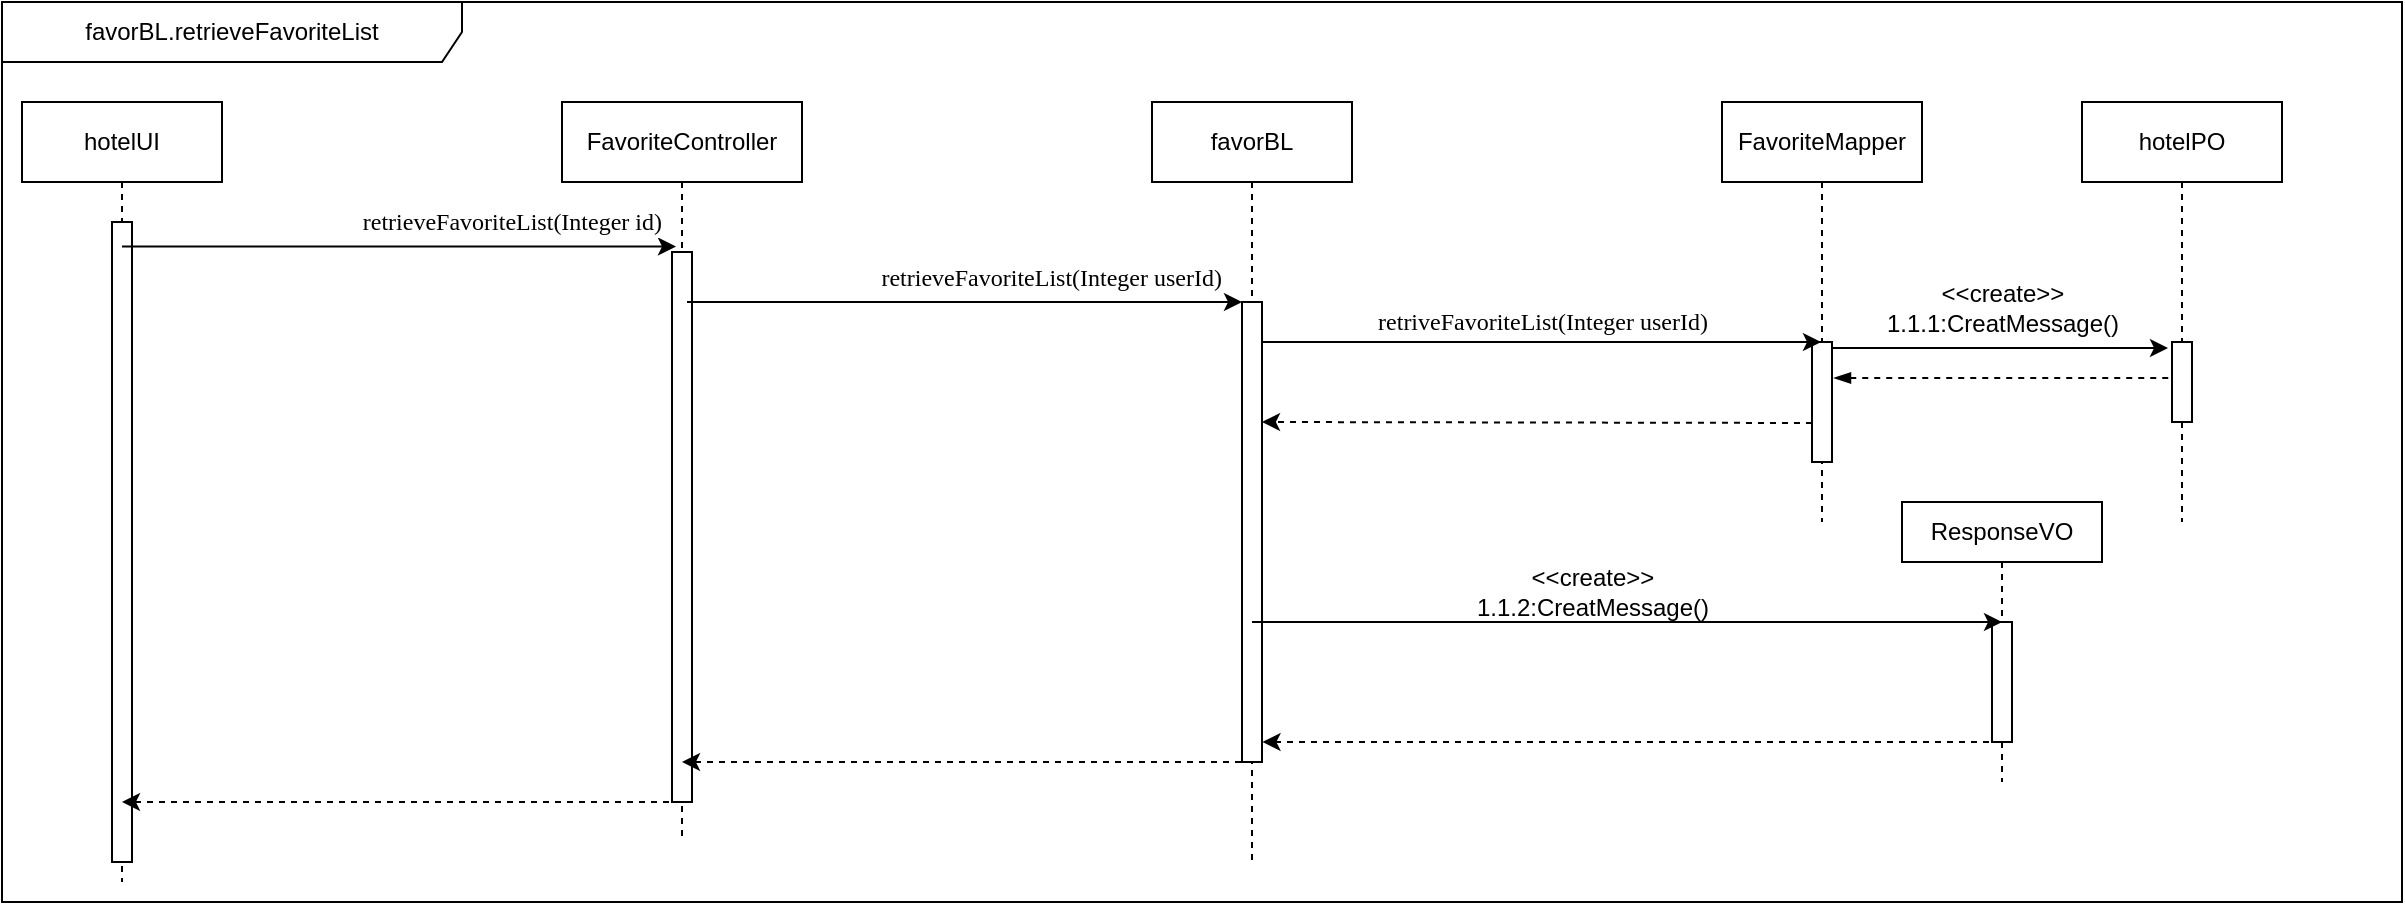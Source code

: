 <mxfile version="13.1.3" type="device"><diagram id="IK6v0A8cggUjsMmJ_jeH" name="第 1 页"><mxGraphModel dx="1298" dy="762" grid="1" gridSize="10" guides="1" tooltips="1" connect="1" arrows="1" fold="1" page="1" pageScale="1" pageWidth="1169" pageHeight="1654" math="0" shadow="0"><root><mxCell id="0"/><mxCell id="1" parent="0"/><mxCell id="jZvukRCiocEKF5469Hh3-51" value="&lt;span style=&quot;text-align: left&quot;&gt;favorBL.retrieveFavoriteList&lt;/span&gt;" style="shape=umlFrame;whiteSpace=wrap;html=1;labelBackgroundColor=none;width=230;height=30;" parent="1" vertex="1"><mxGeometry x="10" y="60" width="1200" height="450" as="geometry"/></mxCell><mxCell id="jZvukRCiocEKF5469Hh3-1" value="hotelUI" style="shape=umlLifeline;perimeter=lifelinePerimeter;whiteSpace=wrap;html=1;container=1;collapsible=0;recursiveResize=0;outlineConnect=0;" parent="1" vertex="1"><mxGeometry x="20" y="110" width="100" height="390" as="geometry"/></mxCell><mxCell id="jZvukRCiocEKF5469Hh3-5" value="" style="html=1;points=[];perimeter=orthogonalPerimeter;" parent="jZvukRCiocEKF5469Hh3-1" vertex="1"><mxGeometry x="45" y="60" width="10" height="320" as="geometry"/></mxCell><mxCell id="jZvukRCiocEKF5469Hh3-2" value="FavoriteController" style="shape=umlLifeline;perimeter=lifelinePerimeter;whiteSpace=wrap;html=1;container=1;collapsible=0;recursiveResize=0;outlineConnect=0;" parent="1" vertex="1"><mxGeometry x="290" y="110" width="120" height="370" as="geometry"/></mxCell><mxCell id="jZvukRCiocEKF5469Hh3-6" value="" style="html=1;points=[];perimeter=orthogonalPerimeter;" parent="jZvukRCiocEKF5469Hh3-2" vertex="1"><mxGeometry x="55" y="75" width="10" height="275" as="geometry"/></mxCell><mxCell id="jZvukRCiocEKF5469Hh3-3" value="favorBL" style="shape=umlLifeline;perimeter=lifelinePerimeter;whiteSpace=wrap;html=1;container=1;collapsible=0;recursiveResize=0;outlineConnect=0;" parent="1" vertex="1"><mxGeometry x="585" y="110" width="100" height="380" as="geometry"/></mxCell><mxCell id="jZvukRCiocEKF5469Hh3-7" value="" style="html=1;points=[];perimeter=orthogonalPerimeter;" parent="jZvukRCiocEKF5469Hh3-3" vertex="1"><mxGeometry x="45" y="100" width="10" height="230" as="geometry"/></mxCell><mxCell id="jZvukRCiocEKF5469Hh3-4" value="FavoriteMapper" style="shape=umlLifeline;perimeter=lifelinePerimeter;whiteSpace=wrap;html=1;container=1;collapsible=0;recursiveResize=0;outlineConnect=0;" parent="1" vertex="1"><mxGeometry x="870" y="110" width="100" height="210" as="geometry"/></mxCell><mxCell id="jZvukRCiocEKF5469Hh3-8" value="" style="html=1;points=[];perimeter=orthogonalPerimeter;" parent="jZvukRCiocEKF5469Hh3-4" vertex="1"><mxGeometry x="45" y="120" width="10" height="60" as="geometry"/></mxCell><mxCell id="jZvukRCiocEKF5469Hh3-11" value="" style="endArrow=classic;html=1;dashed=1;" parent="1" source="jZvukRCiocEKF5469Hh3-2" target="jZvukRCiocEKF5469Hh3-1" edge="1"><mxGeometry width="50" height="50" relative="1" as="geometry"><mxPoint x="160" y="385" as="sourcePoint"/><mxPoint x="70" y="385" as="targetPoint"/><Array as="points"><mxPoint x="200" y="460"/></Array></mxGeometry></mxCell><mxCell id="jZvukRCiocEKF5469Hh3-10" value="" style="endArrow=classic;html=1;entryX=0.2;entryY=-0.01;entryDx=0;entryDy=0;entryPerimeter=0;" parent="1" source="jZvukRCiocEKF5469Hh3-1" target="jZvukRCiocEKF5469Hh3-6" edge="1"><mxGeometry width="50" height="50" relative="1" as="geometry"><mxPoint x="225" y="185" as="sourcePoint"/><mxPoint x="340" y="185" as="targetPoint"/></mxGeometry></mxCell><mxCell id="jZvukRCiocEKF5469Hh3-12" value="&lt;div style=&quot;text-align: justify ; font-size: 12px&quot;&gt;&lt;pre style=&quot;font-family: &amp;#34;menlo&amp;#34; ; font-size: 12px&quot;&gt;&lt;pre style=&quot;font-family: &amp;#34;menlo&amp;#34; ; font-size: 12px&quot;&gt;&lt;pre style=&quot;font-family: &amp;#34;menlo&amp;#34; ; font-size: 12px&quot;&gt;&lt;pre style=&quot;font-family: &amp;#34;menlo&amp;#34; ; font-size: 9pt&quot;&gt;&lt;pre style=&quot;font-family: &amp;#34;menlo&amp;#34; ; font-size: 9pt&quot;&gt;&lt;pre style=&quot;font-family: &amp;#34;menlo&amp;#34; ; font-size: 9pt&quot;&gt;&lt;pre style=&quot;background-color: rgb(255 , 255 , 255) ; font-family: &amp;#34;menlo&amp;#34; ; font-size: 9pt&quot;&gt;retrieveFavoriteList(Integer id)&lt;/pre&gt;&lt;/pre&gt;&lt;/pre&gt;&lt;/pre&gt;&lt;/pre&gt;&lt;/pre&gt;&lt;/pre&gt;&lt;/div&gt;" style="text;html=1;align=right;verticalAlign=middle;resizable=0;points=[];labelBackgroundColor=none;fontSize=12;" parent="jZvukRCiocEKF5469Hh3-10" vertex="1" connectable="0"><mxGeometry x="-0.496" y="10" relative="1" as="geometry"><mxPoint x="200.5" y="-2.25" as="offset"/></mxGeometry></mxCell><mxCell id="jZvukRCiocEKF5469Hh3-17" value="" style="endArrow=classic;html=1;entryX=0.2;entryY=-0.01;entryDx=0;entryDy=0;entryPerimeter=0;" parent="1" edge="1"><mxGeometry width="50" height="50" relative="1" as="geometry"><mxPoint x="352.5" y="210" as="sourcePoint"/><mxPoint x="630" y="210" as="targetPoint"/></mxGeometry></mxCell><mxCell id="jZvukRCiocEKF5469Hh3-19" value="" style="endArrow=classic;html=1;dashed=1;" parent="1" edge="1"><mxGeometry width="50" height="50" relative="1" as="geometry"><mxPoint x="629.5" y="440" as="sourcePoint"/><mxPoint x="350" y="440" as="targetPoint"/></mxGeometry></mxCell><mxCell id="jZvukRCiocEKF5469Hh3-20" value="" style="endArrow=classic;html=1;" parent="1" target="jZvukRCiocEKF5469Hh3-4" edge="1"><mxGeometry width="50" height="50" relative="1" as="geometry"><mxPoint x="640" y="230" as="sourcePoint"/><mxPoint x="870" y="230" as="targetPoint"/></mxGeometry></mxCell><mxCell id="jZvukRCiocEKF5469Hh3-21" value="" style="endArrow=classic;html=1;dashed=1;" parent="1" edge="1"><mxGeometry width="50" height="50" relative="1" as="geometry"><mxPoint x="915" y="270.5" as="sourcePoint"/><mxPoint x="640" y="270" as="targetPoint"/></mxGeometry></mxCell><mxCell id="jZvukRCiocEKF5469Hh3-23" value="&lt;pre style=&quot;background-color: rgb(255 , 255 , 255) ; font-family: &amp;#34;menlo&amp;#34; ; font-size: 9pt&quot;&gt;&lt;pre style=&quot;font-family: &amp;#34;menlo&amp;#34; ; font-size: 9pt&quot;&gt;&lt;pre style=&quot;font-family: &amp;#34;menlo&amp;#34; ; font-size: 9pt&quot;&gt;&lt;pre style=&quot;font-family: &amp;#34;menlo&amp;#34; ; font-size: 9pt&quot;&gt;&lt;pre style=&quot;font-family: &amp;#34;menlo&amp;#34; ; font-size: 9pt&quot;&gt;&lt;pre style=&quot;font-family: &amp;#34;menlo&amp;#34; ; font-size: 9pt&quot;&gt;&lt;pre style=&quot;font-family: &amp;#34;menlo&amp;#34; ; font-size: 9pt&quot;&gt;retriveFavoriteList(Integer userId)&lt;/pre&gt;&lt;/pre&gt;&lt;/pre&gt;&lt;/pre&gt;&lt;/pre&gt;&lt;/pre&gt;&lt;/pre&gt;" style="text;html=1;align=center;verticalAlign=middle;resizable=0;points=[];autosize=1;" parent="1" vertex="1"><mxGeometry x="645" y="200" width="270" height="40" as="geometry"/></mxCell><mxCell id="jZvukRCiocEKF5469Hh3-46" value="ResponseVO" style="shape=umlLifeline;perimeter=lifelinePerimeter;whiteSpace=wrap;html=1;container=1;collapsible=0;recursiveResize=0;outlineConnect=0;size=30;" parent="1" vertex="1"><mxGeometry x="960" y="310" width="100" height="140" as="geometry"/></mxCell><mxCell id="jZvukRCiocEKF5469Hh3-47" value="" style="html=1;points=[];perimeter=orthogonalPerimeter;" parent="jZvukRCiocEKF5469Hh3-46" vertex="1"><mxGeometry x="45" y="60" width="10" height="60" as="geometry"/></mxCell><mxCell id="jZvukRCiocEKF5469Hh3-48" value="" style="endArrow=classic;html=1;" parent="1" source="jZvukRCiocEKF5469Hh3-3" edge="1"><mxGeometry width="50" height="50" relative="1" as="geometry"><mxPoint x="670" y="370" as="sourcePoint"/><mxPoint x="1010" y="370" as="targetPoint"/></mxGeometry></mxCell><mxCell id="jZvukRCiocEKF5469Hh3-49" value="&lt;span style=&quot;color: rgba(0 , 0 , 0 , 0) ; font-family: monospace ; font-size: 0px ; background-color: rgb(248 , 249 , 250)&quot;&gt;%3CmxGraphModel%3E%3Croot%3E%3CmxCell%20id%3D%220%22%2F%3E%3CmxCell%20id%3D%221%22%20parent%3D%220%22%2F%3E%3CmxCell%20id%3D%222%22%20value%3D%22%22%20style%3D%22endArrow%3Dclassic%3Bhtml%3D1%3Bdashed%3D1%3B%22%20edge%3D%221%22%20parent%3D%221%22%3E%3CmxGeometry%20width%3D%2250%22%20height%3D%2250%22%20relative%3D%221%22%20as%3D%22geometry%22%3E%3CmxPoint%20x%3D%22919.75%22%20y%3D%22380%22%20as%3D%22sourcePoint%22%2F%3E%3CmxPoint%20x%3D%22640.25%22%20y%3D%22380%22%20as%3D%22targetPoint%22%2F%3E%3C%2FmxGeometry%3E%3C%2FmxCell%3E%3C%2Froot%3E%3C%2FmxGraphModel%3E&lt;/span&gt;" style="endArrow=classic;html=1;dashed=1;" parent="1" source="jZvukRCiocEKF5469Hh3-46" edge="1"><mxGeometry width="50" height="50" relative="1" as="geometry"><mxPoint x="919.75" y="430" as="sourcePoint"/><mxPoint x="640.25" y="430" as="targetPoint"/></mxGeometry></mxCell><mxCell id="jZvukRCiocEKF5469Hh3-50" value="&amp;lt;&amp;lt;create&amp;gt;&amp;gt;&lt;br&gt;1.1.2:CreatMessage()" style="text;html=1;align=center;verticalAlign=middle;resizable=0;points=[];autosize=1;" parent="1" vertex="1"><mxGeometry x="740" y="340" width="130" height="30" as="geometry"/></mxCell><mxCell id="0tcw-2-L3ecABs_5iUpQ-1" value="&lt;div style=&quot;text-align: justify&quot;&gt;&lt;/div&gt;&lt;pre style=&quot;font-family: &amp;#34;menlo&amp;#34; ; font-size: 9pt&quot;&gt;&lt;pre style=&quot;font-family: &amp;#34;menlo&amp;#34; ; font-size: 9pt&quot;&gt;&lt;pre style=&quot;font-family: &amp;#34;menlo&amp;#34; ; font-size: 9pt&quot;&gt;&lt;pre style=&quot;background-color: rgb(255 , 255 , 255) ; font-family: &amp;#34;menlo&amp;#34; ; font-size: 9pt&quot;&gt;&lt;pre style=&quot;font-family: &amp;#34;menlo&amp;#34; ; font-size: 9pt&quot;&gt;&lt;pre style=&quot;font-family: &amp;#34;menlo&amp;#34; ; font-size: 9pt&quot;&gt;&lt;pre style=&quot;font-family: &amp;#34;menlo&amp;#34; ; font-size: 9pt&quot;&gt;retrieveFavoriteList(Integer userId)&lt;/pre&gt;&lt;/pre&gt;&lt;/pre&gt;&lt;/pre&gt;&lt;/pre&gt;&lt;/pre&gt;&lt;/pre&gt;" style="text;html=1;align=right;verticalAlign=middle;resizable=0;points=[];labelBackgroundColor=none;" parent="1" vertex="1" connectable="0"><mxGeometry x="420" y="200" as="geometry"><mxPoint x="200.5" y="-2.25" as="offset"/></mxGeometry></mxCell><mxCell id="ep7EXKzI7BXmX7guFsFO-1" value="hotelPO" style="shape=umlLifeline;perimeter=lifelinePerimeter;whiteSpace=wrap;html=1;container=1;collapsible=0;recursiveResize=0;outlineConnect=0;" vertex="1" parent="1"><mxGeometry x="1050" y="110" width="100" height="210" as="geometry"/></mxCell><mxCell id="ep7EXKzI7BXmX7guFsFO-2" value="" style="html=1;points=[];perimeter=orthogonalPerimeter;" vertex="1" parent="ep7EXKzI7BXmX7guFsFO-1"><mxGeometry x="45" y="120" width="10" height="40" as="geometry"/></mxCell><mxCell id="ep7EXKzI7BXmX7guFsFO-4" style="edgeStyle=orthogonalEdgeStyle;rounded=0;orthogonalLoop=1;jettySize=auto;html=1;entryX=-0.2;entryY=0.375;entryDx=0;entryDy=0;entryPerimeter=0;" edge="1" parent="1"><mxGeometry relative="1" as="geometry"><mxPoint x="925" y="233" as="sourcePoint"/><mxPoint x="1093" y="233" as="targetPoint"/></mxGeometry></mxCell><mxCell id="ep7EXKzI7BXmX7guFsFO-5" value="&amp;lt;&amp;lt;create&amp;gt;&amp;gt;&lt;br&gt;1.1.1:CreatMessage()" style="text;html=1;align=center;verticalAlign=middle;resizable=0;points=[];autosize=1;" vertex="1" parent="1"><mxGeometry x="945" y="198" width="130" height="30" as="geometry"/></mxCell><mxCell id="ep7EXKzI7BXmX7guFsFO-6" style="edgeStyle=orthogonalEdgeStyle;rounded=0;orthogonalLoop=1;jettySize=auto;html=1;entryX=-0.2;entryY=0.375;entryDx=0;entryDy=0;entryPerimeter=0;endArrow=none;endFill=0;startArrow=blockThin;startFill=1;dashed=1;" edge="1" parent="1"><mxGeometry relative="1" as="geometry"><mxPoint x="926" y="248" as="sourcePoint"/><mxPoint x="1094" y="248" as="targetPoint"/></mxGeometry></mxCell></root></mxGraphModel></diagram></mxfile>